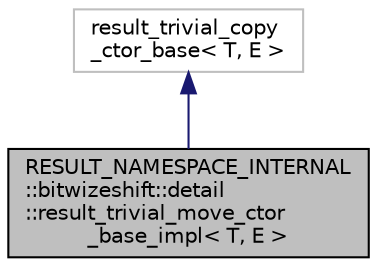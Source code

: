 digraph "RESULT_NAMESPACE_INTERNAL::bitwizeshift::detail::result_trivial_move_ctor_base_impl&lt; T, E &gt;"
{
 // LATEX_PDF_SIZE
  edge [fontname="Helvetica",fontsize="10",labelfontname="Helvetica",labelfontsize="10"];
  node [fontname="Helvetica",fontsize="10",shape=record];
  Node1 [label="RESULT_NAMESPACE_INTERNAL\l::bitwizeshift::detail\l::result_trivial_move_ctor\l_base_impl\< T, E \>",height=0.2,width=0.4,color="black", fillcolor="grey75", style="filled", fontcolor="black",tooltip=" "];
  Node2 -> Node1 [dir="back",color="midnightblue",fontsize="10",style="solid",fontname="Helvetica"];
  Node2 [label="result_trivial_copy\l_ctor_base\< T, E \>",height=0.2,width=0.4,color="grey75", fillcolor="white", style="filled",tooltip=" "];
}
